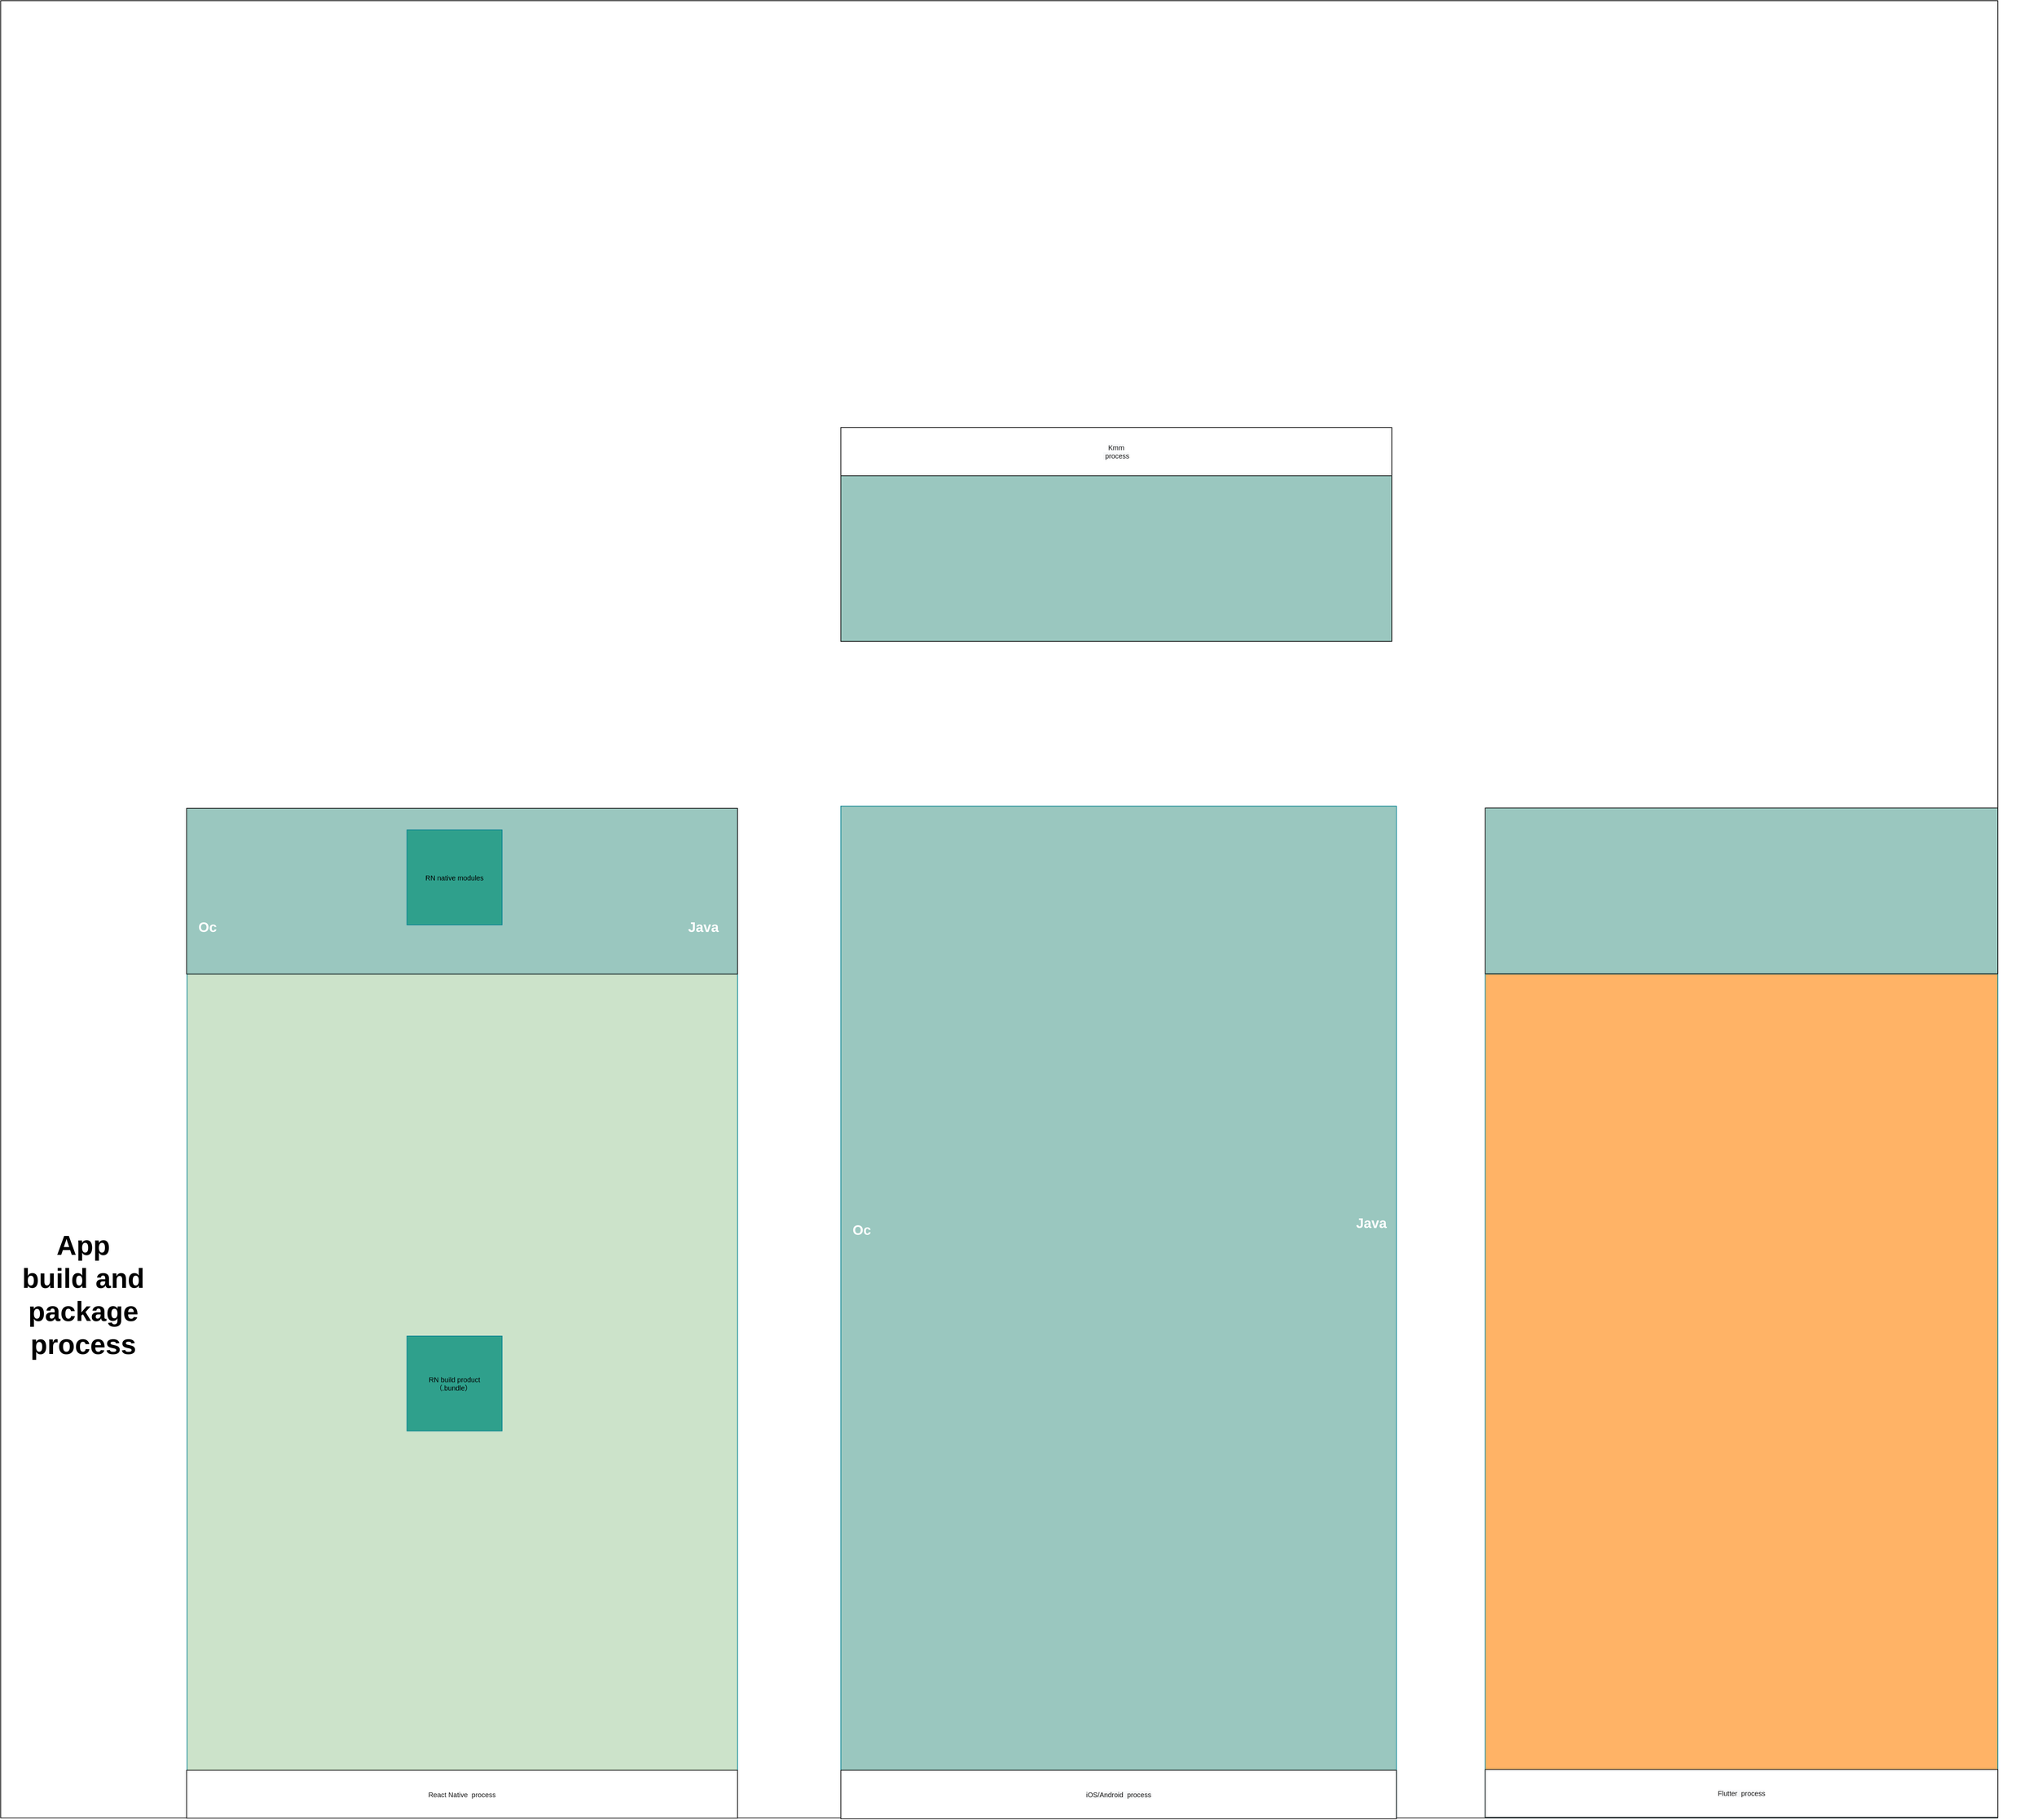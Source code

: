 <mxfile version="14.5.8" type="github">
  <diagram name="Page-1" id="74e2e168-ea6b-b213-b513-2b3c1d86103e">
    <mxGraphModel dx="3222" dy="2766" grid="1" gridSize="10" guides="1" tooltips="1" connect="1" arrows="1" fold="1" page="1" pageScale="1" pageWidth="1100" pageHeight="850" background="#FFFFFF" math="0" shadow="0">
      <root>
        <mxCell id="0" />
        <mxCell id="zV7dkoKjgI9M_0pRiy-D-59" parent="0" />
        <mxCell id="jdmbukqVWFfZpZ_Yd1g2-0" value="" style="group" vertex="1" connectable="0" parent="zV7dkoKjgI9M_0pRiy-D-59">
          <mxGeometry x="-560" y="-10" width="2955.79" height="1540" as="geometry" />
        </mxCell>
        <mxCell id="7TCu5U-1uXZLQe100RPo-0" value="" style="whiteSpace=wrap;html=1;" parent="jdmbukqVWFfZpZ_Yd1g2-0" vertex="1">
          <mxGeometry y="-1100" width="2900" height="2640" as="geometry" />
        </mxCell>
        <mxCell id="7TCu5U-1uXZLQe100RPo-2" value="App&lt;br&gt;build and package&lt;br&gt;process" style="text;html=1;strokeColor=none;fillColor=none;align=center;verticalAlign=middle;whiteSpace=wrap;rounded=0;fontSize=40;fontStyle=1" parent="jdmbukqVWFfZpZ_Yd1g2-0" vertex="1">
          <mxGeometry x="10" y="680.605" width="220" height="197.7" as="geometry" />
        </mxCell>
        <mxCell id="zV7dkoKjgI9M_0pRiy-D-212" value="" style="whiteSpace=wrap;html=1;rounded=0;sketch=0;strokeColor=#028090;container=0;align=right;fillColor=#FFB366;" parent="jdmbukqVWFfZpZ_Yd1g2-0" vertex="1">
          <mxGeometry x="2155.79" y="314.125" width="744.21" height="1225.089" as="geometry" />
        </mxCell>
        <mxCell id="zV7dkoKjgI9M_0pRiy-D-124" value="" style="whiteSpace=wrap;html=1;rounded=0;sketch=0;strokeColor=#028090;fillColor=#CCE3CA;container=0;align=left;" parent="jdmbukqVWFfZpZ_Yd1g2-0" vertex="1">
          <mxGeometry x="270.63" y="314.125" width="799.37" height="1225.089" as="geometry" />
        </mxCell>
        <mxCell id="zV7dkoKjgI9M_0pRiy-D-65" value="" style="whiteSpace=wrap;html=1;rounded=0;sketch=0;strokeColor=#028090;fontColor=#E4FDE1;fillColor=#9AC7BF;container=0;align=right;" parent="jdmbukqVWFfZpZ_Yd1g2-0" vertex="1">
          <mxGeometry x="1220" y="70" width="806.75" height="1469.21" as="geometry" />
        </mxCell>
        <mxCell id="jdmbukqVWFfZpZ_Yd1g2-4" value="" style="whiteSpace=wrap;html=1;fillColor=#9AC7BF;" vertex="1" parent="jdmbukqVWFfZpZ_Yd1g2-0">
          <mxGeometry x="270" y="73.296" width="800" height="240.83" as="geometry" />
        </mxCell>
        <mxCell id="jdmbukqVWFfZpZ_Yd1g2-5" value="" style="whiteSpace=wrap;html=1;fillColor=#9AC7BF;" vertex="1" parent="jdmbukqVWFfZpZ_Yd1g2-0">
          <mxGeometry x="2155.79" y="72.835" width="744.21" height="240.83" as="geometry" />
        </mxCell>
        <mxCell id="jdmbukqVWFfZpZ_Yd1g2-6" value="&lt;div style=&quot;text-align: right; font-size: 20px;&quot;&gt;&lt;font color=&quot;#ffffff&quot; style=&quot;font-size: 20px;&quot;&gt;&lt;span style=&quot;font-size: 20px&quot;&gt;Java&lt;/span&gt;&lt;/font&gt;&lt;/div&gt;" style="text;html=1;resizable=0;autosize=1;align=center;verticalAlign=middle;points=[];fillColor=none;strokeColor=none;rounded=0;fontSize=20;fontStyle=1" vertex="1" parent="jdmbukqVWFfZpZ_Yd1g2-0">
          <mxGeometry x="990" y="230.359" width="60" height="30" as="geometry" />
        </mxCell>
        <mxCell id="jdmbukqVWFfZpZ_Yd1g2-7" value="&lt;div style=&quot;text-align: right ; font-size: 20px&quot;&gt;&lt;font color=&quot;#ffffff&quot;&gt;Oc&lt;/font&gt;&lt;/div&gt;" style="text;html=1;resizable=0;autosize=1;align=center;verticalAlign=middle;points=[];fillColor=none;strokeColor=none;rounded=0;fontSize=20;fontStyle=1" vertex="1" parent="jdmbukqVWFfZpZ_Yd1g2-0">
          <mxGeometry x="280" y="230.359" width="40" height="30" as="geometry" />
        </mxCell>
        <mxCell id="jdmbukqVWFfZpZ_Yd1g2-8" value="RN native modules" style="whiteSpace=wrap;html=1;rounded=0;sketch=0;strokeColor=#028090;fontSize=10;fontColor=#000000;fillColor=#2FA08C;container=0;" vertex="1" parent="jdmbukqVWFfZpZ_Yd1g2-0">
          <mxGeometry x="589.998" y="104.708" width="138.046" height="137.859" as="geometry" />
        </mxCell>
        <mxCell id="zV7dkoKjgI9M_0pRiy-D-214" value="&lt;span style=&quot;color: rgb(26 , 26 , 26) ; font-family: &amp;#34;helvetica&amp;#34; ; font-size: 10px ; font-style: normal ; font-weight: 400 ; letter-spacing: normal ; text-align: center ; text-indent: 0px ; text-transform: none ; word-spacing: 0px ; background-color: rgb(248 , 249 , 250) ; display: inline ; float: none&quot;&gt;Flutter&amp;nbsp; process&lt;/span&gt;" style="whiteSpace=wrap;html=1;rounded=0;sketch=0;fontSize=10;fontColor=#FFFFFF;fillColor=#FFFFFF;container=0;" parent="jdmbukqVWFfZpZ_Yd1g2-0" vertex="1">
          <mxGeometry x="2155.791" y="1469.65" width="744.209" height="69.562" as="geometry" />
        </mxCell>
        <mxCell id="jdmbukqVWFfZpZ_Yd1g2-10" value="RN build&amp;nbsp;product&lt;br&gt;（.bundle）&amp;nbsp;" style="whiteSpace=wrap;html=1;rounded=0;sketch=0;strokeColor=#028090;fontSize=10;fontColor=#000000;fillColor=#2FA08C;container=0;" vertex="1" parent="jdmbukqVWFfZpZ_Yd1g2-0">
          <mxGeometry x="589.998" y="839.998" width="138.046" height="137.859" as="geometry" />
        </mxCell>
        <mxCell id="jdmbukqVWFfZpZ_Yd1g2-11" value="&lt;div style=&quot;text-align: right ; font-size: 20px&quot;&gt;&lt;font color=&quot;#ffffff&quot;&gt;Oc&lt;/font&gt;&lt;/div&gt;" style="text;html=1;resizable=0;autosize=1;align=center;verticalAlign=middle;points=[];fillColor=none;strokeColor=none;rounded=0;fontSize=20;fontStyle=1" vertex="1" parent="jdmbukqVWFfZpZ_Yd1g2-0">
          <mxGeometry x="1230" y="669.999" width="40" height="30" as="geometry" />
        </mxCell>
        <mxCell id="jdmbukqVWFfZpZ_Yd1g2-12" value="&lt;div style=&quot;text-align: right; font-size: 20px;&quot;&gt;&lt;font color=&quot;#ffffff&quot; style=&quot;font-size: 20px;&quot;&gt;&lt;span style=&quot;font-size: 20px&quot;&gt;Java&lt;/span&gt;&lt;/font&gt;&lt;/div&gt;" style="text;html=1;resizable=0;autosize=1;align=center;verticalAlign=middle;points=[];fillColor=none;strokeColor=none;rounded=0;fontSize=20;fontStyle=1" vertex="1" parent="jdmbukqVWFfZpZ_Yd1g2-0">
          <mxGeometry x="1960" y="659.999" width="60" height="30" as="geometry" />
        </mxCell>
        <mxCell id="jdmbukqVWFfZpZ_Yd1g2-13" value="&lt;span style=&quot;color: rgb(26 , 26 , 26) ; font-family: &amp;#34;helvetica&amp;#34; ; font-size: 10px ; font-style: normal ; font-weight: 400 ; letter-spacing: normal ; text-align: center ; text-indent: 0px ; text-transform: none ; word-spacing: 0px ; background-color: rgb(248 , 249 , 250) ; display: inline ; float: none&quot;&gt;Kmm&lt;br&gt;&amp;nbsp;process&lt;/span&gt;" style="whiteSpace=wrap;html=1;rounded=0;sketch=0;fontSize=10;fontColor=#FFFFFF;fillColor=#FFFFFF;container=0;" vertex="1" parent="jdmbukqVWFfZpZ_Yd1g2-0">
          <mxGeometry x="1220" y="-480" width="800" height="70.48" as="geometry" />
        </mxCell>
        <mxCell id="zV7dkoKjgI9M_0pRiy-D-126" value="&lt;span style=&quot;color: rgb(26 , 26 , 26)&quot;&gt;React Native&amp;nbsp; process&lt;/span&gt;" style="whiteSpace=wrap;html=1;rounded=0;sketch=0;fontSize=10;fontColor=#FFFFFF;fillColor=#FFFFFF;container=0;" parent="zV7dkoKjgI9M_0pRiy-D-59" vertex="1">
          <mxGeometry x="-290" y="1460.75" width="800" height="69.56" as="geometry" />
        </mxCell>
        <mxCell id="zV7dkoKjgI9M_0pRiy-D-120" value="&lt;span style=&quot;color: rgb(26 , 26 , 26) ; font-family: &amp;#34;helvetica&amp;#34; ; font-size: 10px ; font-style: normal ; font-weight: 400 ; letter-spacing: normal ; text-align: center ; text-indent: 0px ; text-transform: none ; word-spacing: 0px ; background-color: rgb(248 , 249 , 250) ; display: inline ; float: none&quot;&gt;iOS/Android&amp;nbsp; process&lt;/span&gt;" style="whiteSpace=wrap;html=1;rounded=0;sketch=0;fontSize=10;fontColor=#FFFFFF;fillColor=#FFFFFF;container=0;" parent="zV7dkoKjgI9M_0pRiy-D-59" vertex="1">
          <mxGeometry x="660" y="1460.75" width="806.75" height="70.48" as="geometry" />
        </mxCell>
        <mxCell id="jdmbukqVWFfZpZ_Yd1g2-9" value="" style="whiteSpace=wrap;html=1;fillColor=#9AC7BF;" vertex="1" parent="zV7dkoKjgI9M_0pRiy-D-59">
          <mxGeometry x="660" y="-420" width="800" height="240.83" as="geometry" />
        </mxCell>
      </root>
    </mxGraphModel>
  </diagram>
</mxfile>
